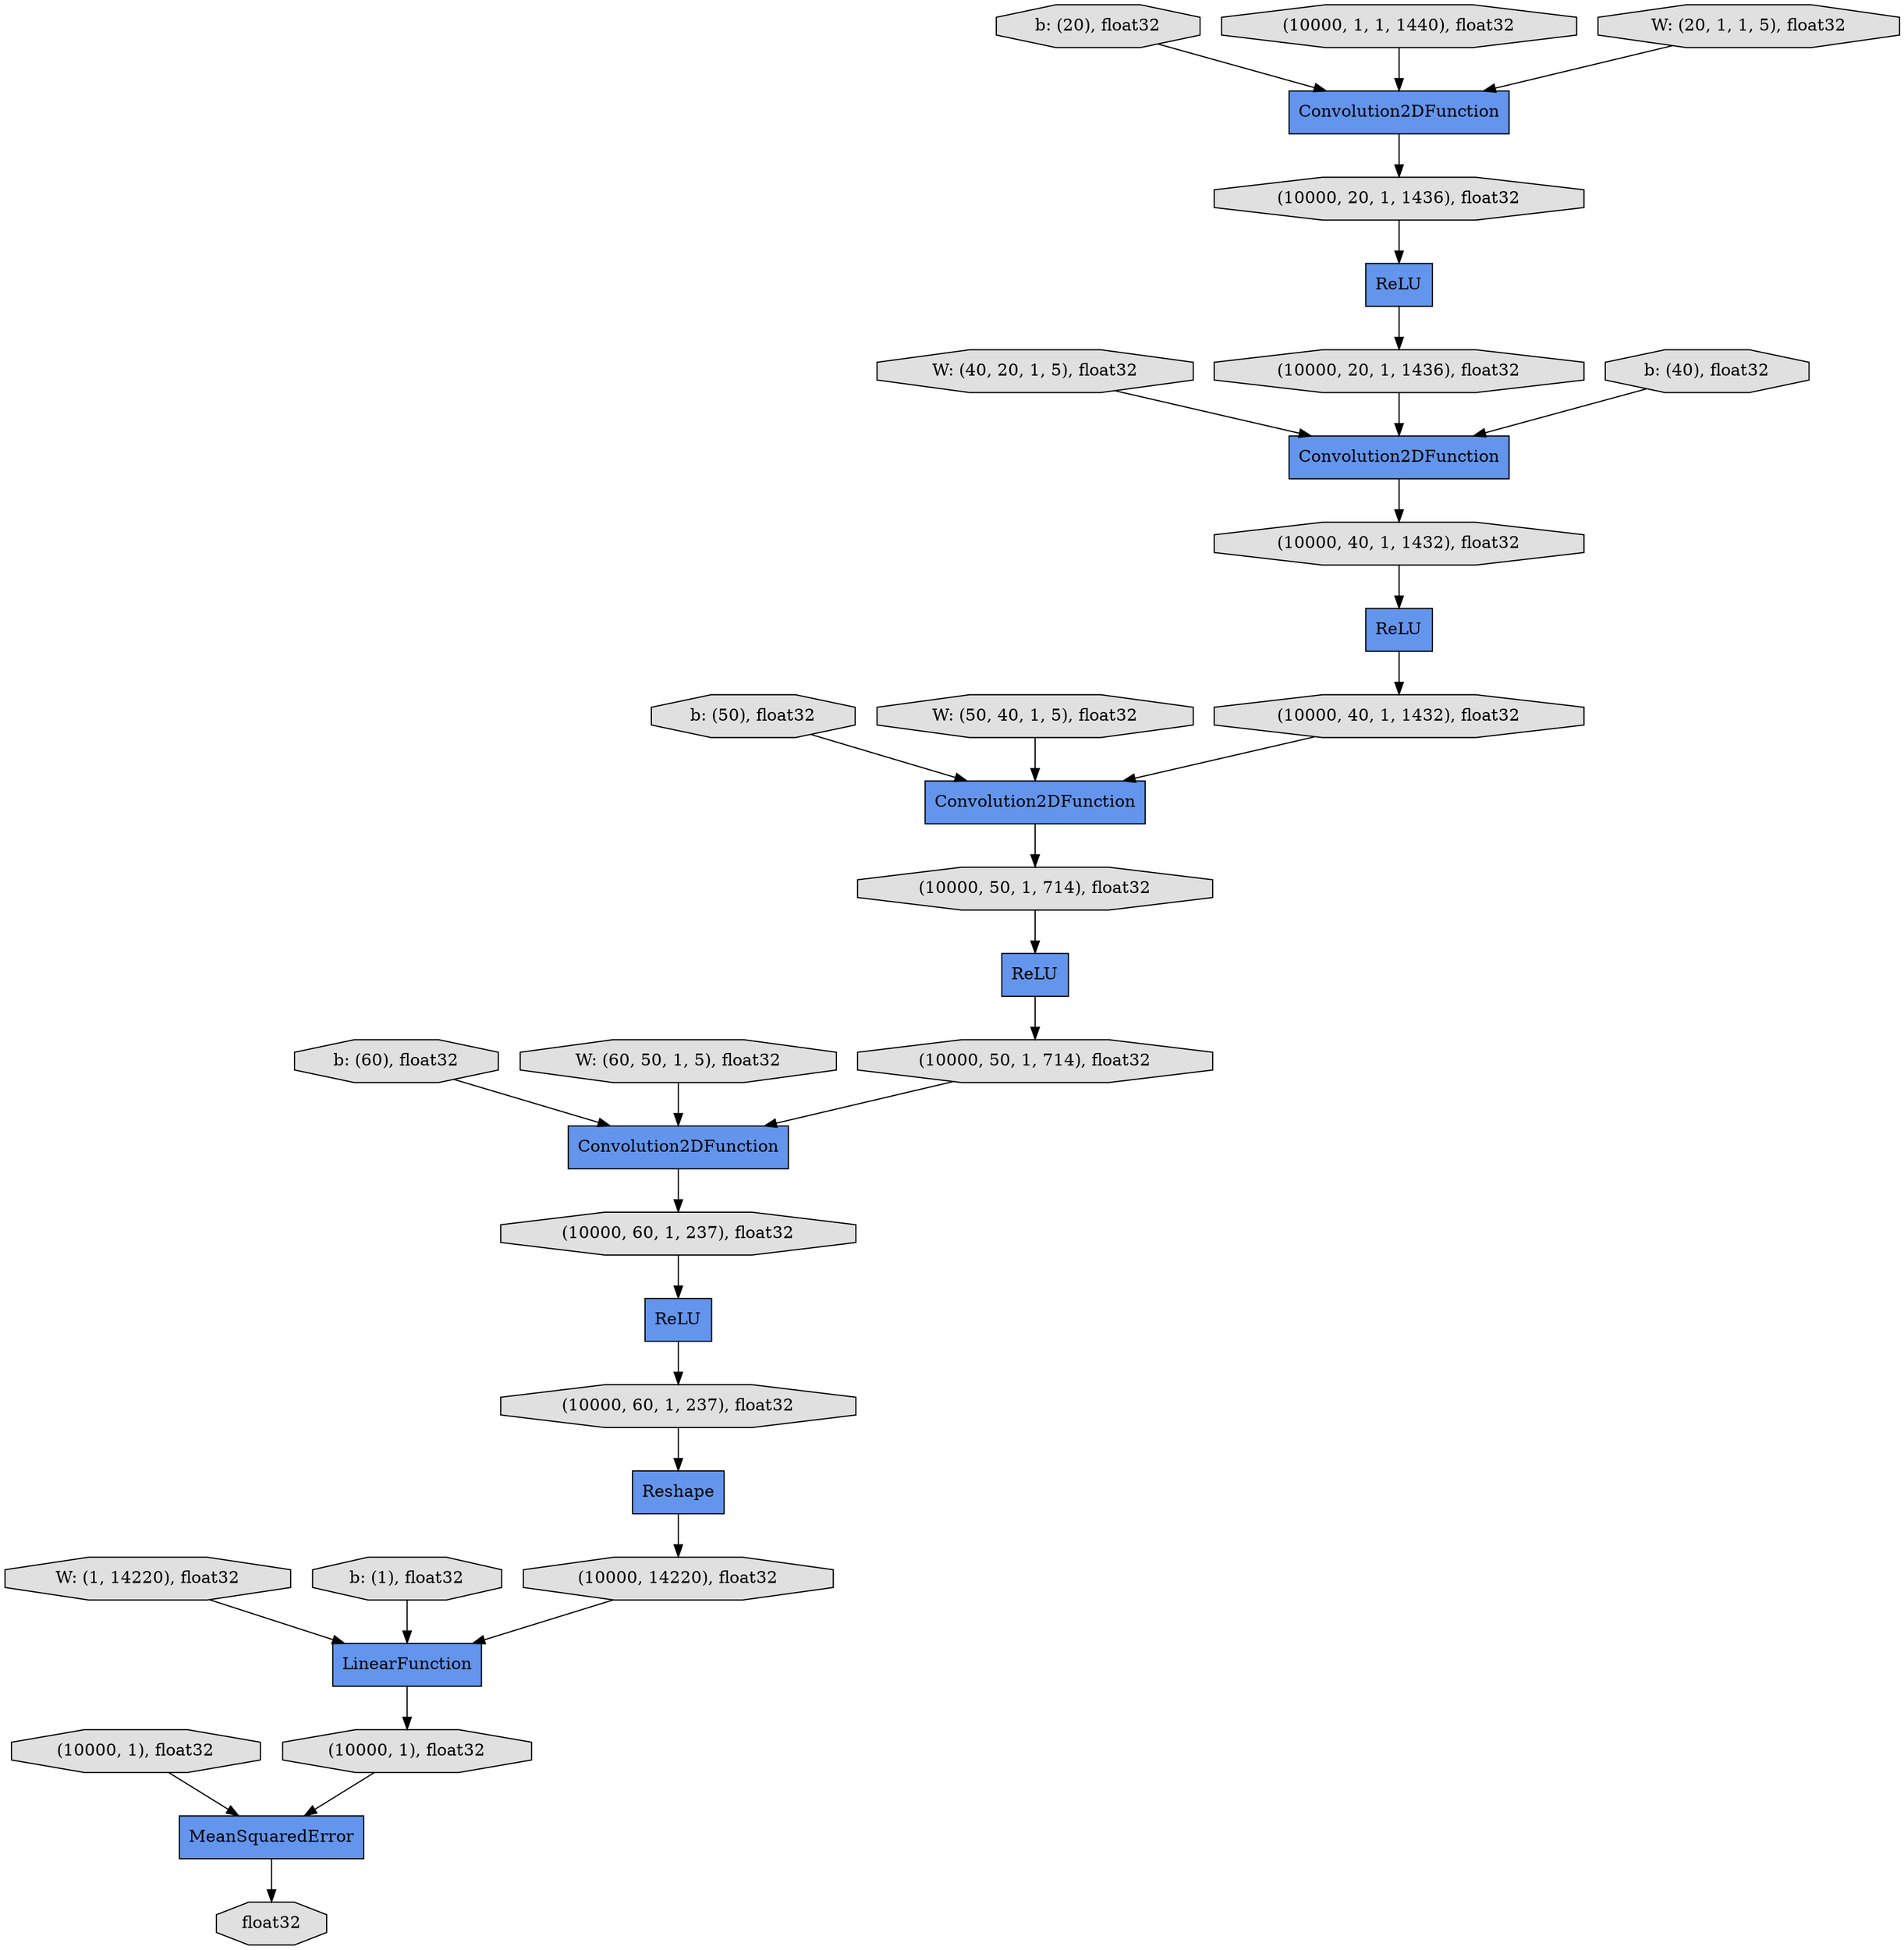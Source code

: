 digraph graphname{rankdir=TB;139652951644200 [style="filled",label="(10000, 50, 1, 714), float32",fillcolor="#E0E0E0",shape="octagon"];139652951601224 [style="filled",label="b: (20), float32",fillcolor="#E0E0E0",shape="octagon"];139652951558240 [style="filled",label="b: (50), float32",fillcolor="#E0E0E0",shape="octagon"];139652951644312 [style="filled",label="MeanSquaredError",fillcolor="#6495ED",shape="record"];139653572362536 [style="filled",label="(10000, 20, 1, 1436), float32",fillcolor="#E0E0E0",shape="octagon"];139652951601504 [style="filled",label="W: (40, 20, 1, 5), float32",fillcolor="#E0E0E0",shape="octagon"];139652951644536 [style="filled",label="(10000, 60, 1, 237), float32",fillcolor="#E0E0E0",shape="octagon"];139653572362648 [style="filled",label="Convolution2DFunction",fillcolor="#6495ED",shape="record"];139652951556560 [style="filled",label="b: (60), float32",fillcolor="#E0E0E0",shape="octagon"];139652951644648 [style="filled",label="ReLU",fillcolor="#6495ED",shape="record"];139653572362760 [style="filled",label="(10000, 20, 1, 1436), float32",fillcolor="#E0E0E0",shape="octagon"];139652951644704 [style="filled",label="(10000, 60, 1, 237), float32",fillcolor="#E0E0E0",shape="octagon"];139653572362872 [style="filled",label="(10000, 1, 1, 1440), float32",fillcolor="#E0E0E0",shape="octagon"];139653572364944 [style="filled",label="W: (1, 14220), float32",fillcolor="#E0E0E0",shape="octagon"];139652951601840 [style="filled",label="b: (40), float32",fillcolor="#E0E0E0",shape="octagon"];139652951558856 [style="filled",label="W: (50, 40, 1, 5), float32",fillcolor="#E0E0E0",shape="octagon"];139654157386528 [style="filled",label="Convolution2DFunction",fillcolor="#6495ED",shape="record"];139654156538656 [style="filled",label="ReLU",fillcolor="#6495ED",shape="record"];139654157331256 [style="filled",label="Convolution2DFunction",fillcolor="#6495ED",shape="record"];139653572363096 [style="filled",label="Convolution2DFunction",fillcolor="#6495ED",shape="record"];139652951602064 [style="filled",label="b: (1), float32",fillcolor="#E0E0E0",shape="octagon"];139652951645152 [style="filled",label="Reshape",fillcolor="#6495ED",shape="record"];139652951645264 [style="filled",label="LinearFunction",fillcolor="#6495ED",shape="record"];139652951645376 [style="filled",label="(10000, 14220), float32",fillcolor="#E0E0E0",shape="octagon"];139653572314392 [style="filled",label="ReLU",fillcolor="#6495ED",shape="record"];139652951645600 [style="filled",label="(10000, 1), float32",fillcolor="#E0E0E0",shape="octagon"];139652951643584 [style="filled",label="(10000, 40, 1, 1432), float32",fillcolor="#E0E0E0",shape="octagon"];139652951645656 [style="filled",label="(10000, 1), float32",fillcolor="#E0E0E0",shape="octagon"];139652951643640 [style="filled",label="(10000, 40, 1, 1432), float32",fillcolor="#E0E0E0",shape="octagon"];139652951559696 [style="filled",label="W: (20, 1, 1, 5), float32",fillcolor="#E0E0E0",shape="octagon"];139652951557680 [style="filled",label="W: (60, 50, 1, 5), float32",fillcolor="#E0E0E0",shape="octagon"];139652951645992 [style="filled",label="float32",fillcolor="#E0E0E0",shape="octagon"];139652951643976 [style="filled",label="(10000, 50, 1, 714), float32",fillcolor="#E0E0E0",shape="octagon"];139652951644088 [style="filled",label="ReLU",fillcolor="#6495ED",shape="record"];139652951559696 -> 139653572363096;139653572314392 -> 139653572362760;139652951645600 -> 139652951644312;139653572362536 -> 139653572314392;139652951645376 -> 139652951645264;139652951645264 -> 139652951645600;139654156538656 -> 139652951643640;139652951601840 -> 139654157331256;139653572362648 -> 139652951644536;139652951643584 -> 139654156538656;139652951644536 -> 139652951644648;139652951558240 -> 139654157386528;139654157331256 -> 139652951643584;139653572362760 -> 139654157331256;139652951601504 -> 139654157331256;139654157386528 -> 139652951643976;139652951643976 -> 139652951644088;139653572362872 -> 139653572363096;139652951643640 -> 139654157386528;139652951645656 -> 139652951644312;139652951644648 -> 139652951644704;139652951558856 -> 139654157386528;139652951601224 -> 139653572363096;139652951556560 -> 139653572362648;139653572364944 -> 139652951645264;139652951645152 -> 139652951645376;139652951557680 -> 139653572362648;139652951602064 -> 139652951645264;139652951644704 -> 139652951645152;139652951644200 -> 139653572362648;139652951644312 -> 139652951645992;139652951644088 -> 139652951644200;139653572363096 -> 139653572362536;}